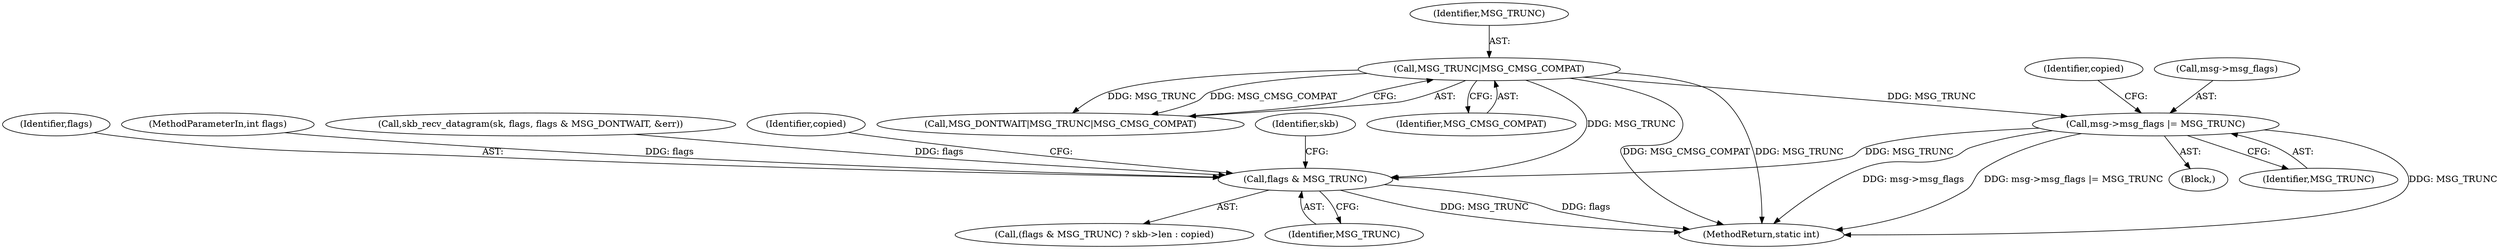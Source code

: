 digraph "0_linux_f3d3342602f8bcbf37d7c46641cb9bca7618eb1c_19@pointer" {
"1000162" [label="(Call,msg->msg_flags |= MSG_TRUNC)"];
"1000133" [label="(Call,MSG_TRUNC|MSG_CMSG_COMPAT)"];
"1000191" [label="(Call,flags & MSG_TRUNC)"];
"1000190" [label="(Call,(flags & MSG_TRUNC) ? skb->len : copied)"];
"1000193" [label="(Identifier,MSG_TRUNC)"];
"1000191" [label="(Call,flags & MSG_TRUNC)"];
"1000162" [label="(Call,msg->msg_flags |= MSG_TRUNC)"];
"1000192" [label="(Identifier,flags)"];
"1000105" [label="(MethodParameterIn,int flags)"];
"1000139" [label="(Call,skb_recv_datagram(sk, flags, flags & MSG_DONTWAIT, &err))"];
"1000131" [label="(Call,MSG_DONTWAIT|MSG_TRUNC|MSG_CMSG_COMPAT)"];
"1000161" [label="(Block,)"];
"1000168" [label="(Identifier,copied)"];
"1000166" [label="(Identifier,MSG_TRUNC)"];
"1000135" [label="(Identifier,MSG_CMSG_COMPAT)"];
"1000197" [label="(Identifier,copied)"];
"1000195" [label="(Identifier,skb)"];
"1000163" [label="(Call,msg->msg_flags)"];
"1000133" [label="(Call,MSG_TRUNC|MSG_CMSG_COMPAT)"];
"1000134" [label="(Identifier,MSG_TRUNC)"];
"1000227" [label="(MethodReturn,static int)"];
"1000162" -> "1000161"  [label="AST: "];
"1000162" -> "1000166"  [label="CFG: "];
"1000163" -> "1000162"  [label="AST: "];
"1000166" -> "1000162"  [label="AST: "];
"1000168" -> "1000162"  [label="CFG: "];
"1000162" -> "1000227"  [label="DDG: MSG_TRUNC"];
"1000162" -> "1000227"  [label="DDG: msg->msg_flags"];
"1000162" -> "1000227"  [label="DDG: msg->msg_flags |= MSG_TRUNC"];
"1000133" -> "1000162"  [label="DDG: MSG_TRUNC"];
"1000162" -> "1000191"  [label="DDG: MSG_TRUNC"];
"1000133" -> "1000131"  [label="AST: "];
"1000133" -> "1000135"  [label="CFG: "];
"1000134" -> "1000133"  [label="AST: "];
"1000135" -> "1000133"  [label="AST: "];
"1000131" -> "1000133"  [label="CFG: "];
"1000133" -> "1000227"  [label="DDG: MSG_TRUNC"];
"1000133" -> "1000227"  [label="DDG: MSG_CMSG_COMPAT"];
"1000133" -> "1000131"  [label="DDG: MSG_TRUNC"];
"1000133" -> "1000131"  [label="DDG: MSG_CMSG_COMPAT"];
"1000133" -> "1000191"  [label="DDG: MSG_TRUNC"];
"1000191" -> "1000190"  [label="AST: "];
"1000191" -> "1000193"  [label="CFG: "];
"1000192" -> "1000191"  [label="AST: "];
"1000193" -> "1000191"  [label="AST: "];
"1000195" -> "1000191"  [label="CFG: "];
"1000197" -> "1000191"  [label="CFG: "];
"1000191" -> "1000227"  [label="DDG: MSG_TRUNC"];
"1000191" -> "1000227"  [label="DDG: flags"];
"1000139" -> "1000191"  [label="DDG: flags"];
"1000105" -> "1000191"  [label="DDG: flags"];
}
